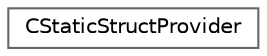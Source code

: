 digraph "Graphical Class Hierarchy"
{
 // INTERACTIVE_SVG=YES
 // LATEX_PDF_SIZE
  bgcolor="transparent";
  edge [fontname=Helvetica,fontsize=10,labelfontname=Helvetica,labelfontsize=10];
  node [fontname=Helvetica,fontsize=10,shape=box,height=0.2,width=0.4];
  rankdir="LR";
  Node0 [id="Node000000",label="CStaticStructProvider",height=0.2,width=0.4,color="grey40", fillcolor="white", style="filled",URL="$db/d60/structCStaticStructProvider.html",tooltip="Describes a type with a StaticStruct (static) member."];
}
